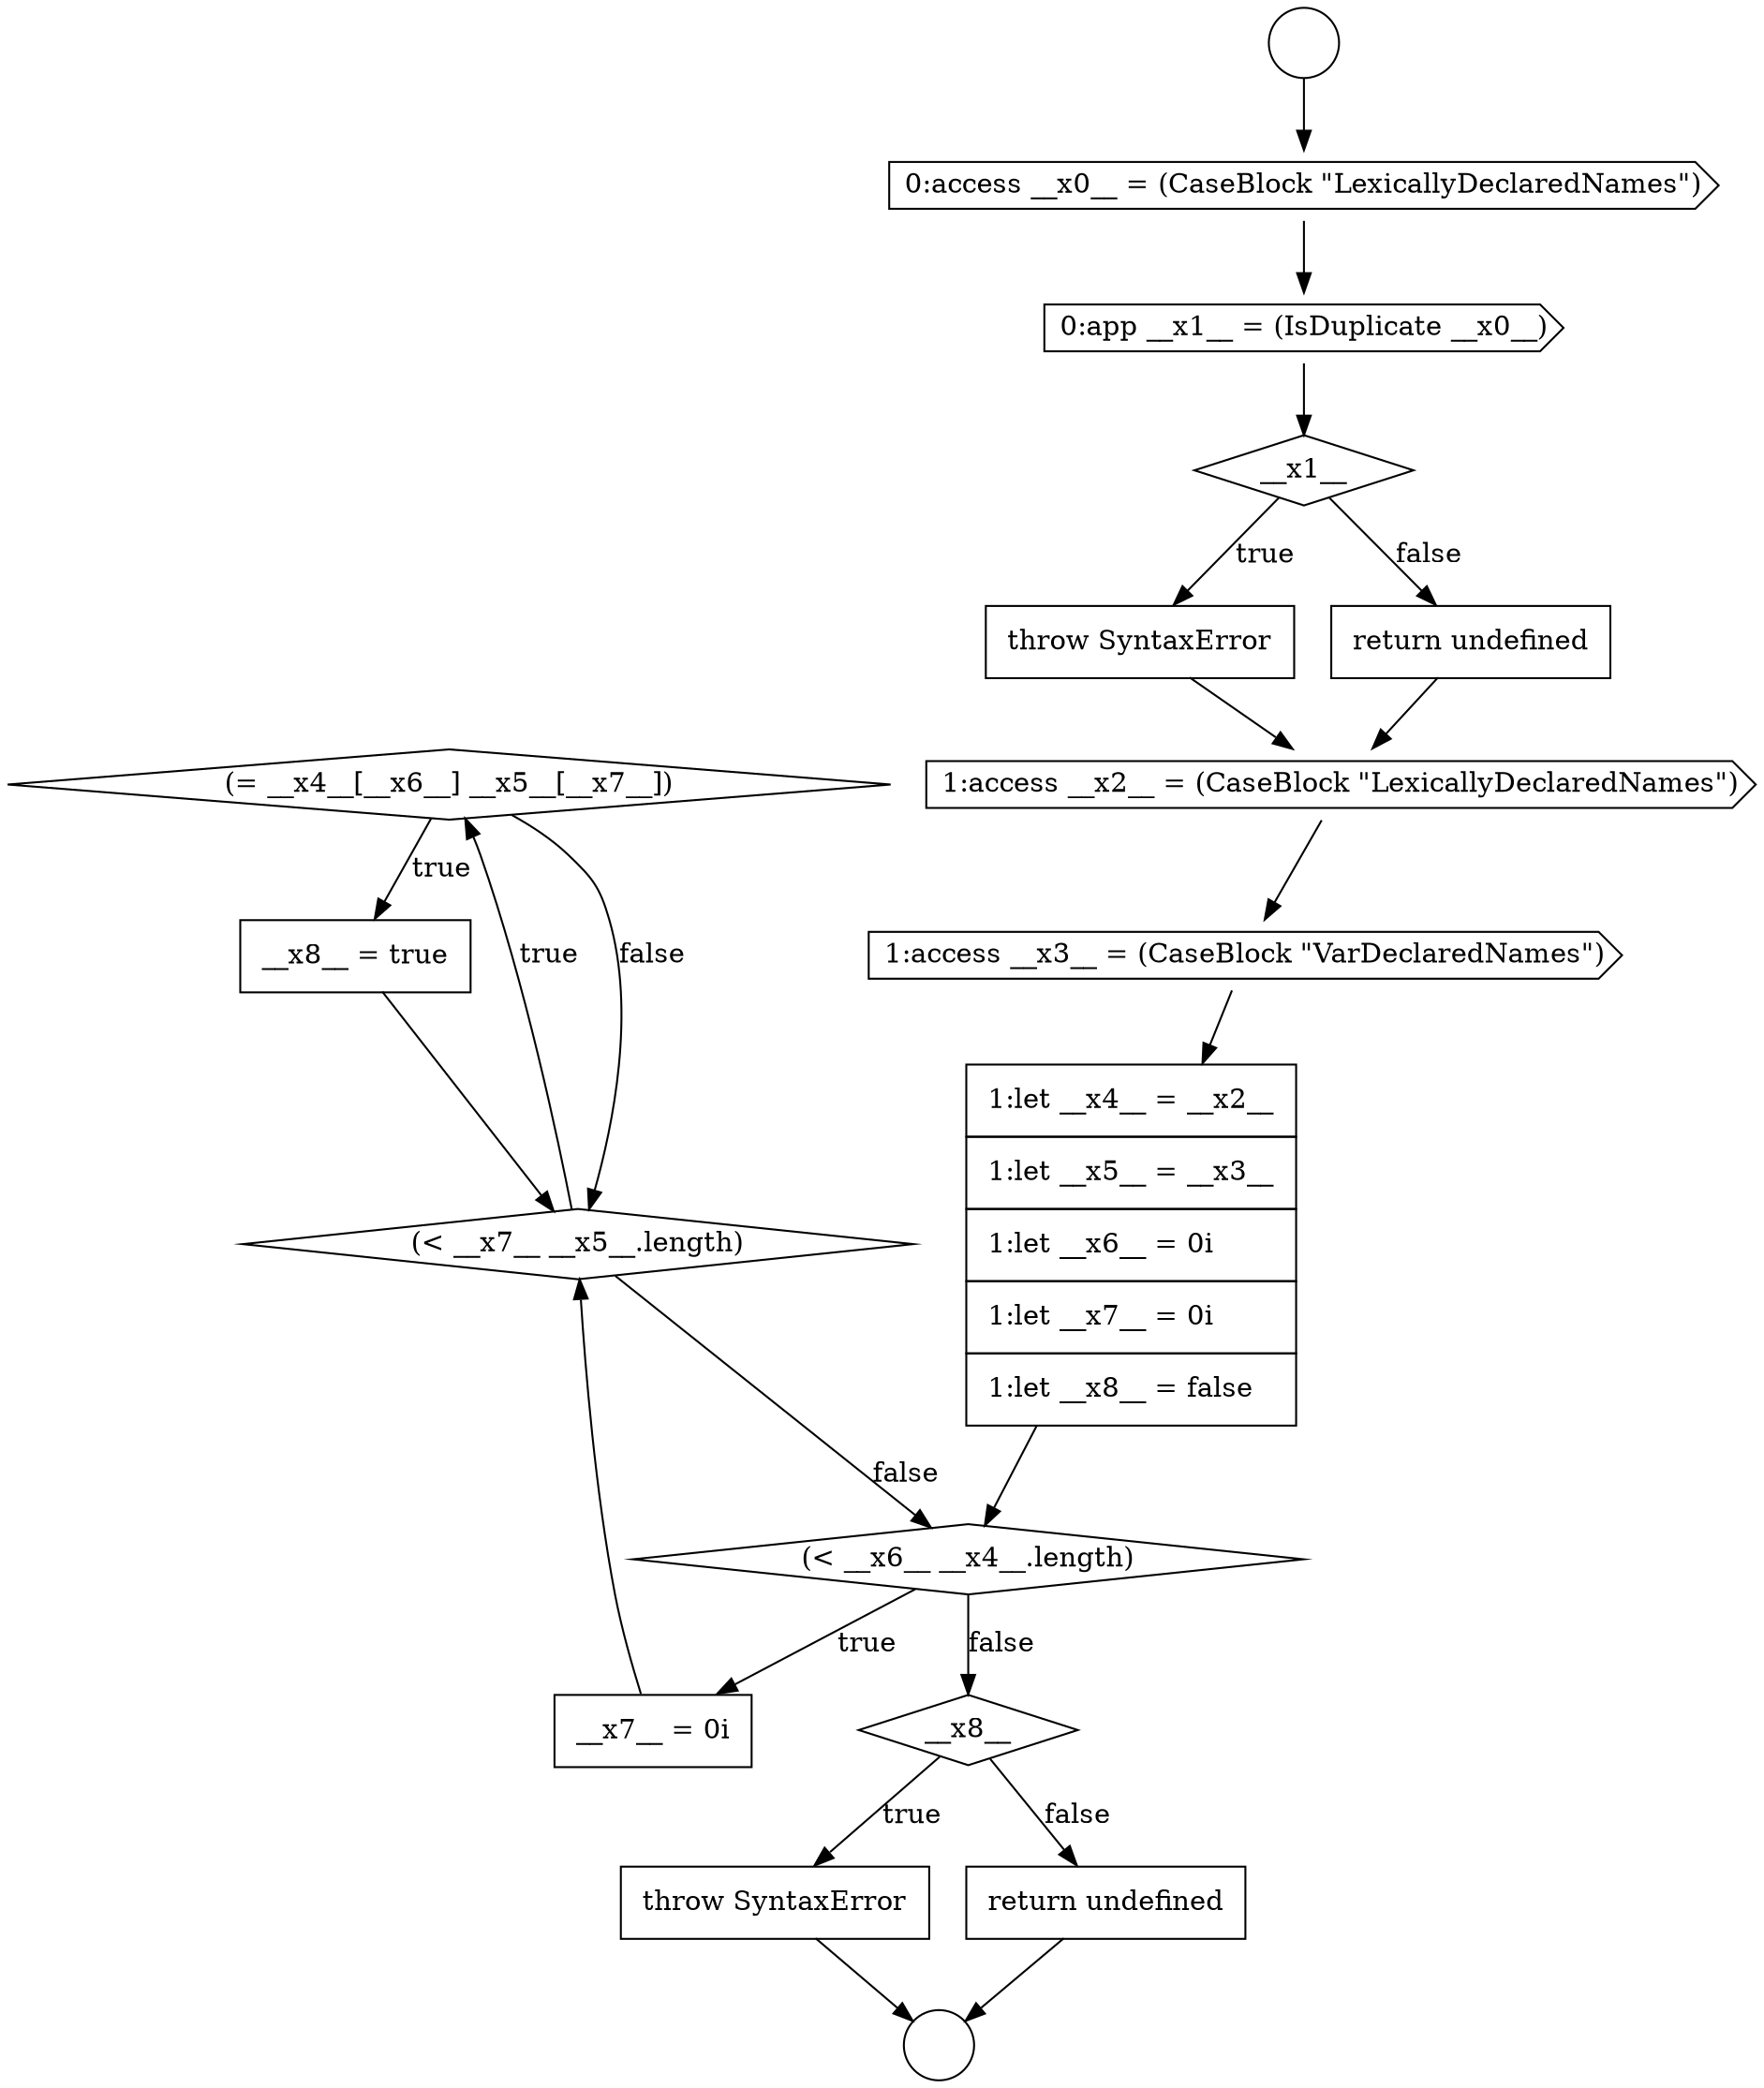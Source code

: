 digraph {
  node17607 [shape=diamond, label=<<font color="black">(= __x4__[__x6__] __x5__[__x7__])</font>> color="black" fillcolor="white" style=filled]
  node17603 [shape=none, margin=0, label=<<font color="black">
    <table border="0" cellborder="1" cellspacing="0" cellpadding="10">
      <tr><td align="left">1:let __x4__ = __x2__</td></tr>
      <tr><td align="left">1:let __x5__ = __x3__</td></tr>
      <tr><td align="left">1:let __x6__ = 0i</td></tr>
      <tr><td align="left">1:let __x7__ = 0i</td></tr>
      <tr><td align="left">1:let __x8__ = false</td></tr>
    </table>
  </font>> color="black" fillcolor="white" style=filled]
  node17601 [shape=cds, label=<<font color="black">1:access __x2__ = (CaseBlock &quot;LexicallyDeclaredNames&quot;)</font>> color="black" fillcolor="white" style=filled]
  node17599 [shape=none, margin=0, label=<<font color="black">
    <table border="0" cellborder="1" cellspacing="0" cellpadding="10">
      <tr><td align="left">throw SyntaxError</td></tr>
    </table>
  </font>> color="black" fillcolor="white" style=filled]
  node17606 [shape=diamond, label=<<font color="black">(&lt; __x7__ __x5__.length)</font>> color="black" fillcolor="white" style=filled]
  node17595 [shape=circle label=" " color="black" fillcolor="white" style=filled]
  node17605 [shape=none, margin=0, label=<<font color="black">
    <table border="0" cellborder="1" cellspacing="0" cellpadding="10">
      <tr><td align="left">__x7__ = 0i</td></tr>
    </table>
  </font>> color="black" fillcolor="white" style=filled]
  node17600 [shape=none, margin=0, label=<<font color="black">
    <table border="0" cellborder="1" cellspacing="0" cellpadding="10">
      <tr><td align="left">return undefined</td></tr>
    </table>
  </font>> color="black" fillcolor="white" style=filled]
  node17602 [shape=cds, label=<<font color="black">1:access __x3__ = (CaseBlock &quot;VarDeclaredNames&quot;)</font>> color="black" fillcolor="white" style=filled]
  node17608 [shape=none, margin=0, label=<<font color="black">
    <table border="0" cellborder="1" cellspacing="0" cellpadding="10">
      <tr><td align="left">__x8__ = true</td></tr>
    </table>
  </font>> color="black" fillcolor="white" style=filled]
  node17597 [shape=cds, label=<<font color="black">0:app __x1__ = (IsDuplicate __x0__)</font>> color="black" fillcolor="white" style=filled]
  node17604 [shape=diamond, label=<<font color="black">(&lt; __x6__ __x4__.length)</font>> color="black" fillcolor="white" style=filled]
  node17594 [shape=circle label=" " color="black" fillcolor="white" style=filled]
  node17609 [shape=diamond, label=<<font color="black">__x8__</font>> color="black" fillcolor="white" style=filled]
  node17610 [shape=none, margin=0, label=<<font color="black">
    <table border="0" cellborder="1" cellspacing="0" cellpadding="10">
      <tr><td align="left">throw SyntaxError</td></tr>
    </table>
  </font>> color="black" fillcolor="white" style=filled]
  node17598 [shape=diamond, label=<<font color="black">__x1__</font>> color="black" fillcolor="white" style=filled]
  node17596 [shape=cds, label=<<font color="black">0:access __x0__ = (CaseBlock &quot;LexicallyDeclaredNames&quot;)</font>> color="black" fillcolor="white" style=filled]
  node17611 [shape=none, margin=0, label=<<font color="black">
    <table border="0" cellborder="1" cellspacing="0" cellpadding="10">
      <tr><td align="left">return undefined</td></tr>
    </table>
  </font>> color="black" fillcolor="white" style=filled]
  node17605 -> node17606 [ color="black"]
  node17597 -> node17598 [ color="black"]
  node17598 -> node17599 [label=<<font color="black">true</font>> color="black"]
  node17598 -> node17600 [label=<<font color="black">false</font>> color="black"]
  node17599 -> node17601 [ color="black"]
  node17596 -> node17597 [ color="black"]
  node17603 -> node17604 [ color="black"]
  node17607 -> node17608 [label=<<font color="black">true</font>> color="black"]
  node17607 -> node17606 [label=<<font color="black">false</font>> color="black"]
  node17611 -> node17595 [ color="black"]
  node17602 -> node17603 [ color="black"]
  node17608 -> node17606 [ color="black"]
  node17610 -> node17595 [ color="black"]
  node17600 -> node17601 [ color="black"]
  node17604 -> node17605 [label=<<font color="black">true</font>> color="black"]
  node17604 -> node17609 [label=<<font color="black">false</font>> color="black"]
  node17606 -> node17607 [label=<<font color="black">true</font>> color="black"]
  node17606 -> node17604 [label=<<font color="black">false</font>> color="black"]
  node17601 -> node17602 [ color="black"]
  node17594 -> node17596 [ color="black"]
  node17609 -> node17610 [label=<<font color="black">true</font>> color="black"]
  node17609 -> node17611 [label=<<font color="black">false</font>> color="black"]
}
